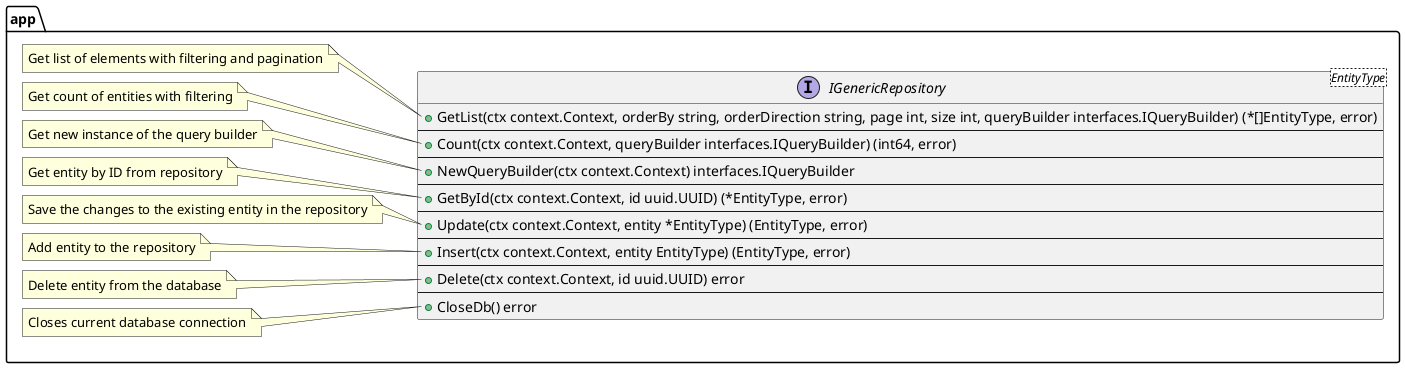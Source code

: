 @startuml IGenericRepository

package app {
    interface IGenericRepository<EntityType> {
        +GetList(ctx context.Context, orderBy string, orderDirection string, page int, size int, queryBuilder interfaces.IQueryBuilder) (*[]EntityType, error)
        --
        +Count(ctx context.Context, queryBuilder interfaces.IQueryBuilder) (int64, error)
        --
        +NewQueryBuilder(ctx context.Context) interfaces.IQueryBuilder
        --
        +GetById(ctx context.Context, id uuid.UUID) (*EntityType, error)
        --
        +Update(ctx context.Context, entity *EntityType) (EntityType, error)
        --
        +Insert(ctx context.Context, entity EntityType) (EntityType, error)
        --
        +Delete(ctx context.Context, id uuid.UUID) error
        --
        +CloseDb() error
    }
    note left of IGenericRepository::GetList
      Get list of elements with filtering and pagination
    end note

    note left of IGenericRepository::Count
      Get count of entities with filtering
    end note

    note left of IGenericRepository::NewQueryBuilder
      Get new instance of the query builder
    end note

    note left of IGenericRepository::GetById
      Get entity by ID from repository
    end note

    note left of IGenericRepository::Update
      Save the changes to the existing entity in the repository
    end note

    note left of IGenericRepository::Insert
      Add entity to the repository
    end note

    note left of IGenericRepository::Delete
      Delete entity from the database
    end note

    note left of IGenericRepository::CloseDb
      Closes current database connection
    end note
}

@enduml
